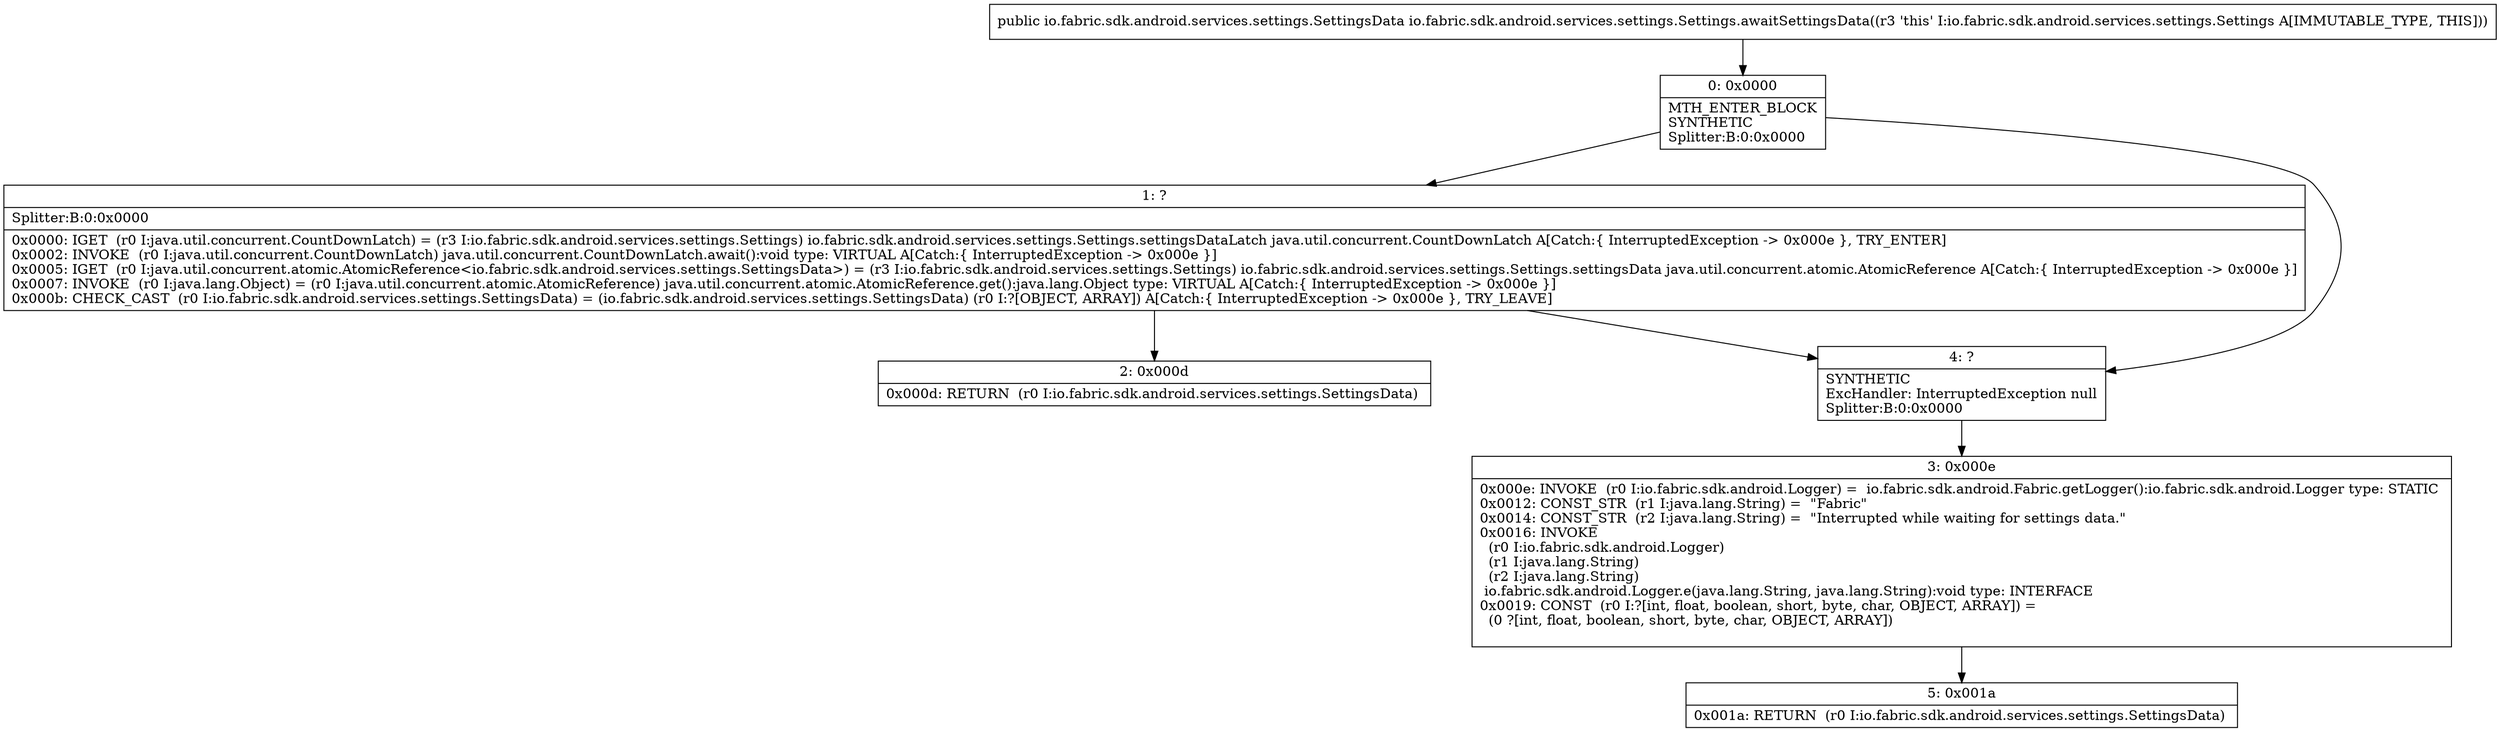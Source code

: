 digraph "CFG forio.fabric.sdk.android.services.settings.Settings.awaitSettingsData()Lio\/fabric\/sdk\/android\/services\/settings\/SettingsData;" {
Node_0 [shape=record,label="{0\:\ 0x0000|MTH_ENTER_BLOCK\lSYNTHETIC\lSplitter:B:0:0x0000\l}"];
Node_1 [shape=record,label="{1\:\ ?|Splitter:B:0:0x0000\l|0x0000: IGET  (r0 I:java.util.concurrent.CountDownLatch) = (r3 I:io.fabric.sdk.android.services.settings.Settings) io.fabric.sdk.android.services.settings.Settings.settingsDataLatch java.util.concurrent.CountDownLatch A[Catch:\{ InterruptedException \-\> 0x000e \}, TRY_ENTER]\l0x0002: INVOKE  (r0 I:java.util.concurrent.CountDownLatch) java.util.concurrent.CountDownLatch.await():void type: VIRTUAL A[Catch:\{ InterruptedException \-\> 0x000e \}]\l0x0005: IGET  (r0 I:java.util.concurrent.atomic.AtomicReference\<io.fabric.sdk.android.services.settings.SettingsData\>) = (r3 I:io.fabric.sdk.android.services.settings.Settings) io.fabric.sdk.android.services.settings.Settings.settingsData java.util.concurrent.atomic.AtomicReference A[Catch:\{ InterruptedException \-\> 0x000e \}]\l0x0007: INVOKE  (r0 I:java.lang.Object) = (r0 I:java.util.concurrent.atomic.AtomicReference) java.util.concurrent.atomic.AtomicReference.get():java.lang.Object type: VIRTUAL A[Catch:\{ InterruptedException \-\> 0x000e \}]\l0x000b: CHECK_CAST  (r0 I:io.fabric.sdk.android.services.settings.SettingsData) = (io.fabric.sdk.android.services.settings.SettingsData) (r0 I:?[OBJECT, ARRAY]) A[Catch:\{ InterruptedException \-\> 0x000e \}, TRY_LEAVE]\l}"];
Node_2 [shape=record,label="{2\:\ 0x000d|0x000d: RETURN  (r0 I:io.fabric.sdk.android.services.settings.SettingsData) \l}"];
Node_3 [shape=record,label="{3\:\ 0x000e|0x000e: INVOKE  (r0 I:io.fabric.sdk.android.Logger) =  io.fabric.sdk.android.Fabric.getLogger():io.fabric.sdk.android.Logger type: STATIC \l0x0012: CONST_STR  (r1 I:java.lang.String) =  \"Fabric\" \l0x0014: CONST_STR  (r2 I:java.lang.String) =  \"Interrupted while waiting for settings data.\" \l0x0016: INVOKE  \l  (r0 I:io.fabric.sdk.android.Logger)\l  (r1 I:java.lang.String)\l  (r2 I:java.lang.String)\l io.fabric.sdk.android.Logger.e(java.lang.String, java.lang.String):void type: INTERFACE \l0x0019: CONST  (r0 I:?[int, float, boolean, short, byte, char, OBJECT, ARRAY]) = \l  (0 ?[int, float, boolean, short, byte, char, OBJECT, ARRAY])\l \l}"];
Node_4 [shape=record,label="{4\:\ ?|SYNTHETIC\lExcHandler: InterruptedException null\lSplitter:B:0:0x0000\l}"];
Node_5 [shape=record,label="{5\:\ 0x001a|0x001a: RETURN  (r0 I:io.fabric.sdk.android.services.settings.SettingsData) \l}"];
MethodNode[shape=record,label="{public io.fabric.sdk.android.services.settings.SettingsData io.fabric.sdk.android.services.settings.Settings.awaitSettingsData((r3 'this' I:io.fabric.sdk.android.services.settings.Settings A[IMMUTABLE_TYPE, THIS])) }"];
MethodNode -> Node_0;
Node_0 -> Node_1;
Node_0 -> Node_4;
Node_1 -> Node_2;
Node_1 -> Node_4;
Node_3 -> Node_5;
Node_4 -> Node_3;
}

